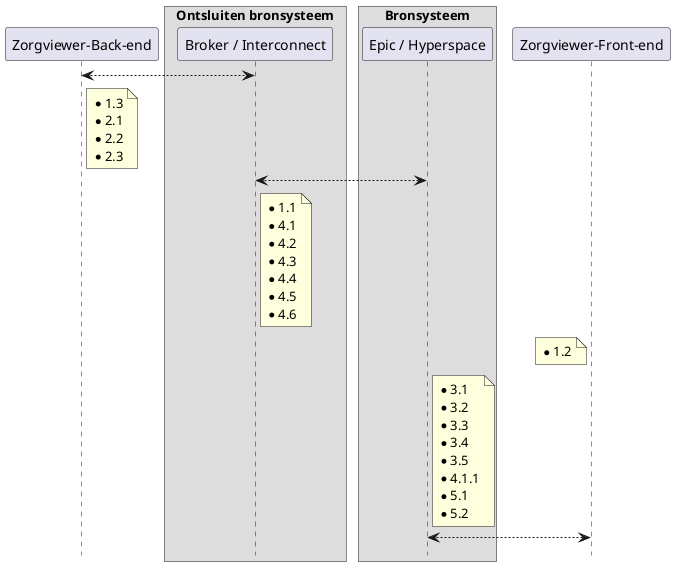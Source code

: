 @startuml
!pragma teoz true
hide footbox

participant "Zorgviewer-Back-end" as zvbe
box "Ontsluiten bronsysteem"
  participant "Broker / Interconnect" as broker
end box
box "Bronsysteem"
  participant "Epic / Hyperspace" as epic
end box
participant "Zorgviewer-Front-end" as zvfe

zvbe <--> broker
note right zvbe
* 1.3
* 2.1
* 2.2
* 2.3
end note
broker <--> epic
note right broker
* 1.1
* 4.1
* 4.2
* 4.3
* 4.4
* 4.5
* 4.6
end note
note left zvfe
* 1.2
end note
note right epic
* 3.1
* 3.2
* 3.3
* 3.4
* 3.5
* 4.1.1
* 5.1
* 5.2
end note
epic <--> zvfe

@enduml